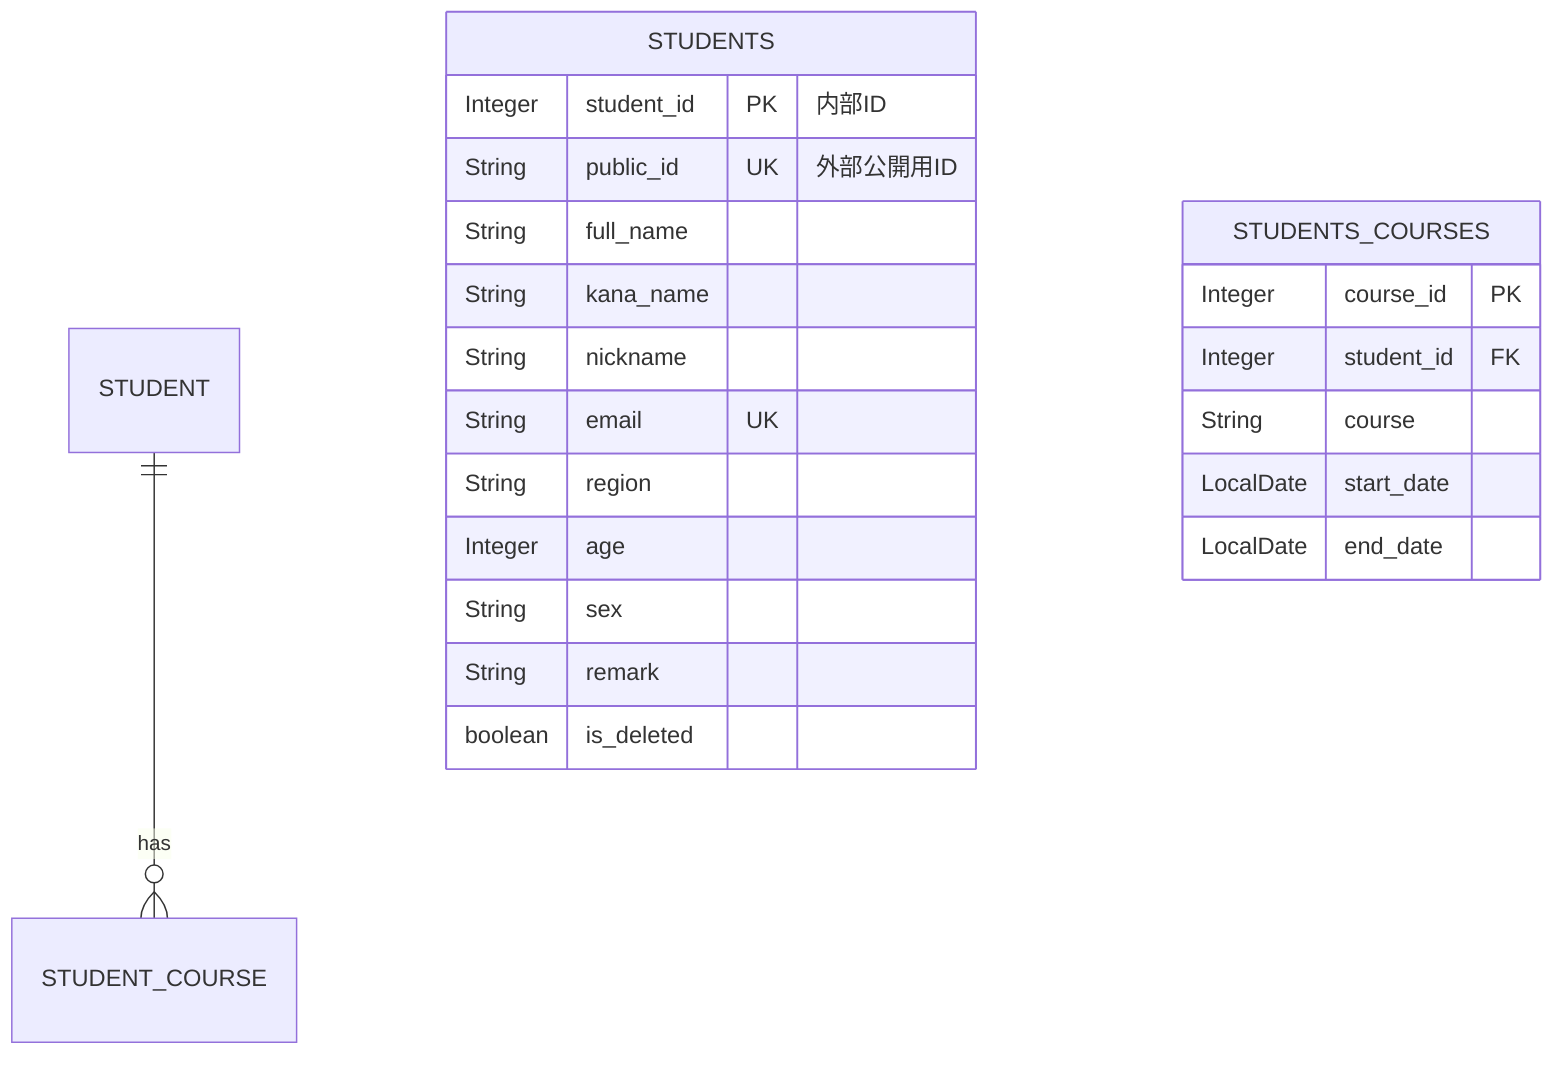 erDiagram
    STUDENT ||--o{ STUDENT_COURSE: has

    STUDENTS {
        Integer student_id PK "内部ID"
        String public_id UK "外部公開用ID"
        String full_name
        String kana_name
        String nickname
        String email UK
        String region
        Integer age
        String sex
        String remark
        boolean is_deleted
    }

    STUDENTS_COURSES {
        Integer course_id PK
        Integer student_id FK
        String course
        LocalDate start_date
        LocalDate end_date
    }